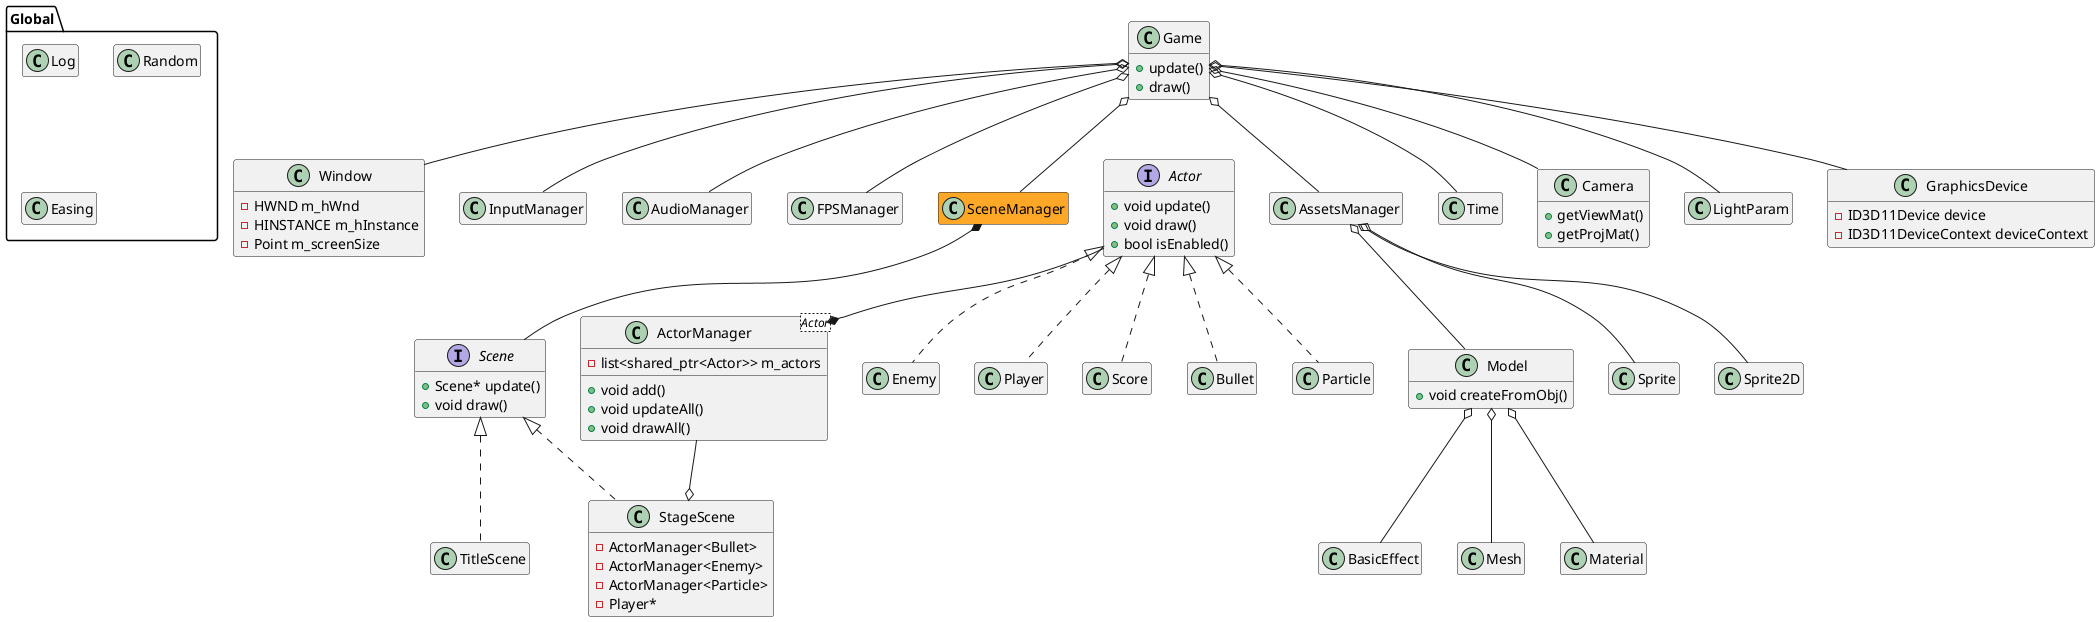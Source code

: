 @startuml

hide empty members

class Game {
    + update()
    + draw()
}

' MainModules
class Window {
    - HWND m_hWnd
    - HINSTANCE m_hInstance
    - Point m_screenSize
} 

class InputManager
class AudioManager
class FPSManager
class SceneManager #FFA726
class AssetsManager
class Time
class Camera {
    + getViewMat()
    + getProjMat()
}
class LightParam

class GraphicsDevice {
    - ID3D11Device device
    - ID3D11DeviceContext deviceContext
}

' Scenes
Interface Scene {
    + Scene* update()
    + void draw()
}
class TitleScene
class StageScene {
    - ActorManager<Bullet>
    - ActorManager<Enemy>
    - ActorManager<Particle>
    - Player*
}

' Assets
class Model {
    + void createFromObj()
}
class BasicEffect
class Mesh
class Material
class Sprite
class Sprite2D

' Actors
class ActorManager<Actor> {
    - list<shared_ptr<Actor>> m_actors
    + void add()
    + void updateAll()
    + void drawAll()
}
Interface Actor {
    + void update()
    + void draw()
    + bool isEnabled()
}
class Enemy
class Player
class Score
class Bullet
class Particle

' GlobalFunctions
package Global {
    class Log
    class Random
    class Easing
}

Game o-- AssetsManager 
Game o-- Window
Game o-- GraphicsDevice
Game o-- InputManager
Game o-- AudioManager
Game o-- LightParam
Game o-- Camera
Game o-- FPSManager
Game o-- SceneManager
Game o-- Time

SceneManager *-- Scene

Scene <|.. TitleScene
Scene <|.. StageScene

AssetsManager o-- Model
AssetsManager o-- Sprite
AssetsManager o-- Sprite2D

Model o-- BasicEffect
Model o-- Mesh
Model o-- Material

Actor -d-* ActorManager
Actor <|.. Enemy
Actor <|.. Player
Actor <|.. Score
Actor <|.. Bullet
Actor <|.. Particle

ActorManager -d-o StageScene

@enduml